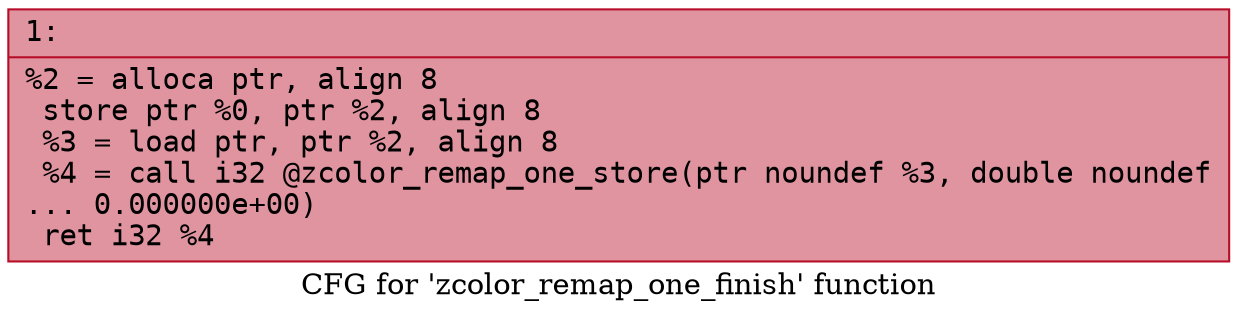 digraph "CFG for 'zcolor_remap_one_finish' function" {
	label="CFG for 'zcolor_remap_one_finish' function";

	Node0x60000189e260 [shape=record,color="#b70d28ff", style=filled, fillcolor="#b70d2870" fontname="Courier",label="{1:\l|  %2 = alloca ptr, align 8\l  store ptr %0, ptr %2, align 8\l  %3 = load ptr, ptr %2, align 8\l  %4 = call i32 @zcolor_remap_one_store(ptr noundef %3, double noundef\l... 0.000000e+00)\l  ret i32 %4\l}"];
}
